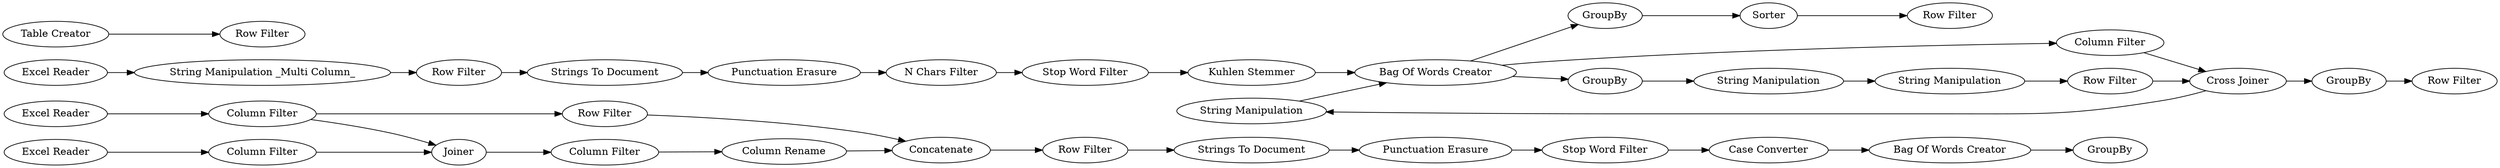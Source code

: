 digraph {
	41 -> 42
	7 -> 8
	42 -> 46
	27 -> 28
	23 -> 26
	12 -> 13
	13 -> 20
	34 -> 43
	38 -> 62
	46 -> 34
	31 -> 32
	49 -> 54
	1 -> 49
	8 -> 58
	58 -> 38
	8 -> 12
	24 -> 27
	38 -> 7
	9 -> 8
	33 -> 35
	29 -> 31
	53 -> 57
	27 -> 39
	17 -> 5
	54 -> 17
	39 -> 32
	60 -> 61
	3 -> 6
	26 -> 28
	5 -> 3
	32 -> 33
	35 -> 41
	57 -> 60
	62 -> 63
	61 -> 38
	36 -> 47
	8 -> 53
	6 -> 9
	28 -> 29
	27 [label="Column Filter"]
	57 [label="String Manipulation"]
	7 [label="String Manipulation"]
	9 [label="Kuhlen Stemmer"]
	26 [label="Column Filter"]
	58 [label="Column Filter"]
	8 [label="Bag Of Words Creator"]
	17 [label="Strings To Document"]
	3 [label="N Chars Filter"]
	24 [label="Excel Reader"]
	49 [label="String Manipulation _Multi Column_"]
	41 [label="Punctuation Erasure"]
	31 [label="Column Rename"]
	6 [label="Stop Word Filter"]
	54 [label="Row Filter"]
	12 [label=GroupBy]
	1 [label="Excel Reader"]
	42 [label="Stop Word Filter"]
	53 [label=GroupBy]
	28 [label=Joiner]
	23 [label="Excel Reader"]
	47 [label="Row Filter"]
	61 [label="Row Filter"]
	63 [label="Row Filter"]
	38 [label="Cross Joiner"]
	60 [label="String Manipulation"]
	5 [label="Punctuation Erasure"]
	13 [label=Sorter]
	20 [label="Row Filter"]
	35 [label="Strings To Document"]
	34 [label="Bag Of Words Creator"]
	43 [label=GroupBy]
	29 [label="Column Filter"]
	62 [label=GroupBy]
	36 [label="Table Creator"]
	46 [label="Case Converter"]
	39 [label="Row Filter"]
	33 [label="Row Filter"]
	32 [label=Concatenate]
	rankdir=LR
}
